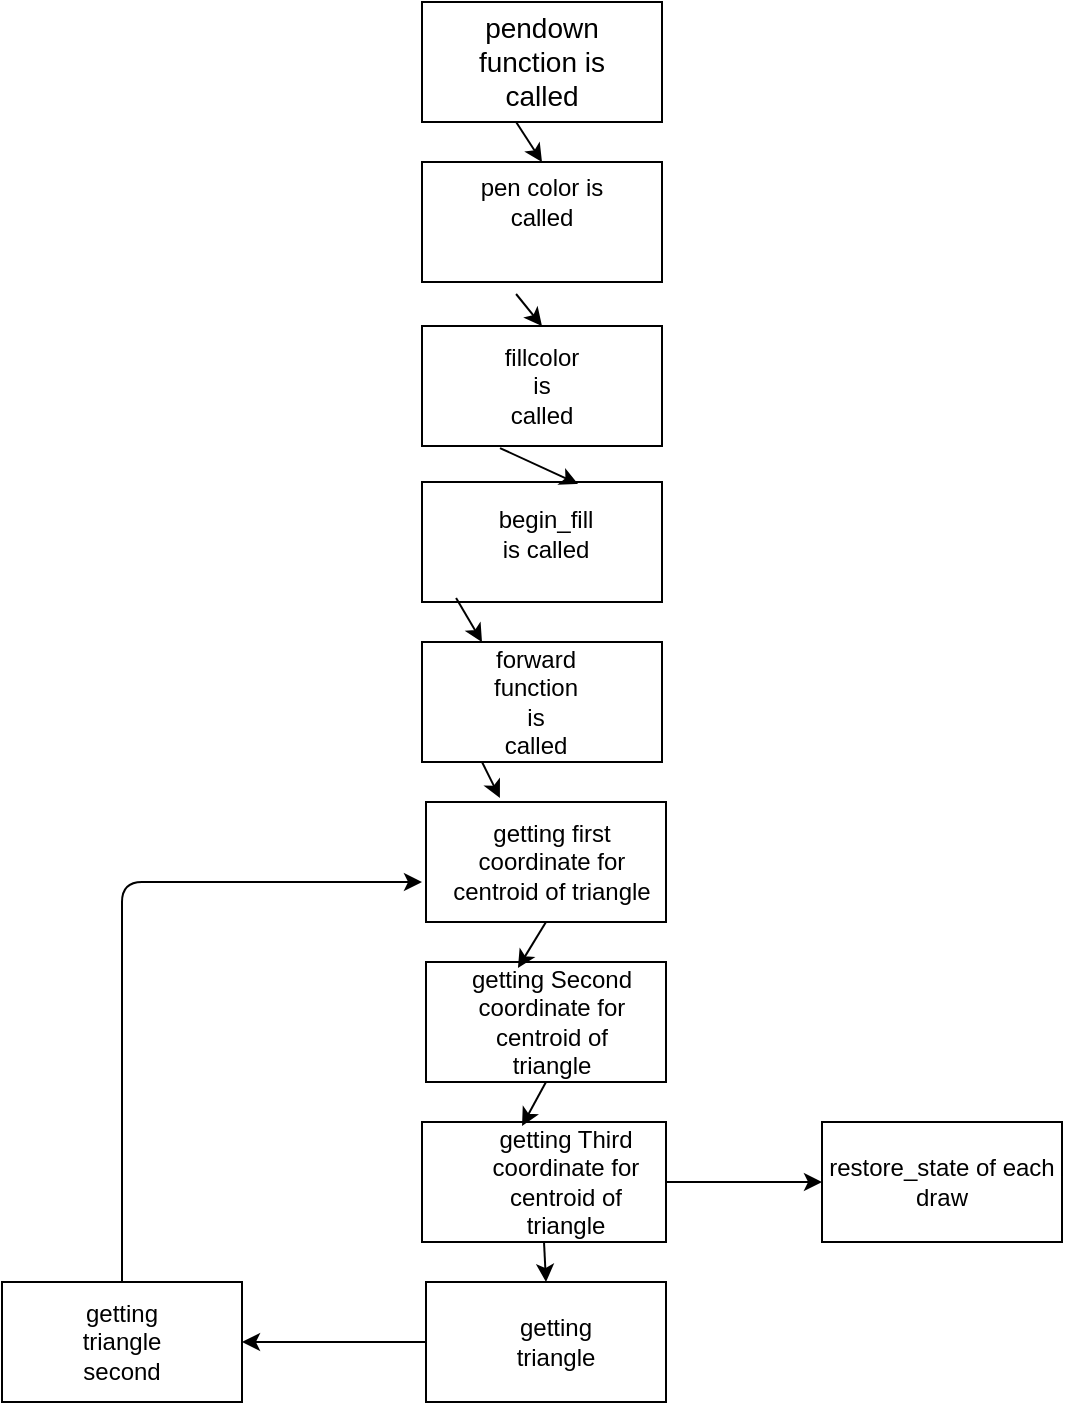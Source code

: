 <mxfile version="13.0.5" type="device"><diagram id="C5RBs43oDa-KdzZeNtuy" name="Page-1"><mxGraphModel dx="1422" dy="783" grid="1" gridSize="10" guides="1" tooltips="1" connect="1" arrows="1" fold="1" page="1" pageScale="1" pageWidth="827" pageHeight="1169" math="0" shadow="0"><root><mxCell id="WIyWlLk6GJQsqaUBKTNV-0"/><mxCell id="WIyWlLk6GJQsqaUBKTNV-1" parent="WIyWlLk6GJQsqaUBKTNV-0"/><mxCell id="Dq6LBKCDJbPlcj21L5Tf-16" value="" style="rounded=0;whiteSpace=wrap;html=1;" vertex="1" parent="WIyWlLk6GJQsqaUBKTNV-1"><mxGeometry x="360" width="120" height="60" as="geometry"/></mxCell><mxCell id="Dq6LBKCDJbPlcj21L5Tf-17" value="" style="rounded=0;whiteSpace=wrap;html=1;" vertex="1" parent="WIyWlLk6GJQsqaUBKTNV-1"><mxGeometry x="360" y="80" width="120" height="60" as="geometry"/></mxCell><mxCell id="Dq6LBKCDJbPlcj21L5Tf-18" value="" style="rounded=0;whiteSpace=wrap;html=1;" vertex="1" parent="WIyWlLk6GJQsqaUBKTNV-1"><mxGeometry x="360" y="162" width="120" height="60" as="geometry"/></mxCell><mxCell id="Dq6LBKCDJbPlcj21L5Tf-21" value="" style="rounded=0;whiteSpace=wrap;html=1;" vertex="1" parent="WIyWlLk6GJQsqaUBKTNV-1"><mxGeometry x="360" y="320" width="120" height="60" as="geometry"/></mxCell><mxCell id="Dq6LBKCDJbPlcj21L5Tf-22" value="" style="rounded=0;whiteSpace=wrap;html=1;" vertex="1" parent="WIyWlLk6GJQsqaUBKTNV-1"><mxGeometry x="360" y="240" width="120" height="60" as="geometry"/></mxCell><mxCell id="Dq6LBKCDJbPlcj21L5Tf-23" value="&lt;span style=&quot;font-size: 14px&quot;&gt;pendown function is called&lt;/span&gt;" style="text;html=1;strokeColor=none;fillColor=none;align=center;verticalAlign=middle;whiteSpace=wrap;rounded=0;" vertex="1" parent="WIyWlLk6GJQsqaUBKTNV-1"><mxGeometry x="370" y="20" width="100" height="20" as="geometry"/></mxCell><mxCell id="Dq6LBKCDJbPlcj21L5Tf-24" value="pen color is called" style="text;html=1;strokeColor=none;fillColor=none;align=center;verticalAlign=middle;whiteSpace=wrap;rounded=0;" vertex="1" parent="WIyWlLk6GJQsqaUBKTNV-1"><mxGeometry x="380" y="90" width="80" height="20" as="geometry"/></mxCell><mxCell id="Dq6LBKCDJbPlcj21L5Tf-25" value="fillcolor is called" style="text;html=1;strokeColor=none;fillColor=none;align=center;verticalAlign=middle;whiteSpace=wrap;rounded=0;" vertex="1" parent="WIyWlLk6GJQsqaUBKTNV-1"><mxGeometry x="400" y="182" width="40" height="20" as="geometry"/></mxCell><mxCell id="Dq6LBKCDJbPlcj21L5Tf-26" value="begin_fill is called" style="text;html=1;strokeColor=none;fillColor=none;align=center;verticalAlign=middle;whiteSpace=wrap;rounded=0;" vertex="1" parent="WIyWlLk6GJQsqaUBKTNV-1"><mxGeometry x="397" y="256" width="50" height="20" as="geometry"/></mxCell><mxCell id="Dq6LBKCDJbPlcj21L5Tf-27" value="forward function is called" style="text;html=1;strokeColor=none;fillColor=none;align=center;verticalAlign=middle;whiteSpace=wrap;rounded=0;" vertex="1" parent="WIyWlLk6GJQsqaUBKTNV-1"><mxGeometry x="397" y="340" width="40" height="20" as="geometry"/></mxCell><mxCell id="Dq6LBKCDJbPlcj21L5Tf-28" value="" style="rounded=0;whiteSpace=wrap;html=1;" vertex="1" parent="WIyWlLk6GJQsqaUBKTNV-1"><mxGeometry x="362" y="480" width="120" height="60" as="geometry"/></mxCell><mxCell id="Dq6LBKCDJbPlcj21L5Tf-29" value="" style="rounded=0;whiteSpace=wrap;html=1;" vertex="1" parent="WIyWlLk6GJQsqaUBKTNV-1"><mxGeometry x="362" y="400" width="120" height="60" as="geometry"/></mxCell><mxCell id="Dq6LBKCDJbPlcj21L5Tf-30" value="getting first coordinate for centroid of triangle" style="text;html=1;strokeColor=none;fillColor=none;align=center;verticalAlign=middle;whiteSpace=wrap;rounded=0;" vertex="1" parent="WIyWlLk6GJQsqaUBKTNV-1"><mxGeometry x="370" y="420" width="110" height="20" as="geometry"/></mxCell><mxCell id="Dq6LBKCDJbPlcj21L5Tf-32" value="&lt;span&gt;getting Second&lt;br&gt;coordinate for centroid of triangle&lt;/span&gt;" style="text;html=1;strokeColor=none;fillColor=none;align=center;verticalAlign=middle;whiteSpace=wrap;rounded=0;" vertex="1" parent="WIyWlLk6GJQsqaUBKTNV-1"><mxGeometry x="380" y="490" width="90" height="40" as="geometry"/></mxCell><mxCell id="Dq6LBKCDJbPlcj21L5Tf-34" value="" style="rounded=0;whiteSpace=wrap;html=1;" vertex="1" parent="WIyWlLk6GJQsqaUBKTNV-1"><mxGeometry x="360" y="560" width="122" height="60" as="geometry"/></mxCell><mxCell id="Dq6LBKCDJbPlcj21L5Tf-36" value="&lt;span&gt;getting Third&lt;br&gt;coordinate for centroid of triangle&lt;/span&gt;" style="text;html=1;strokeColor=none;fillColor=none;align=center;verticalAlign=middle;whiteSpace=wrap;rounded=0;" vertex="1" parent="WIyWlLk6GJQsqaUBKTNV-1"><mxGeometry x="394" y="580" width="76" height="20" as="geometry"/></mxCell><mxCell id="Dq6LBKCDJbPlcj21L5Tf-37" value="" style="rounded=0;whiteSpace=wrap;html=1;" vertex="1" parent="WIyWlLk6GJQsqaUBKTNV-1"><mxGeometry x="362" y="640" width="120" height="60" as="geometry"/></mxCell><mxCell id="Dq6LBKCDJbPlcj21L5Tf-38" value="" style="rounded=0;whiteSpace=wrap;html=1;" vertex="1" parent="WIyWlLk6GJQsqaUBKTNV-1"><mxGeometry x="150" y="640" width="120" height="60" as="geometry"/></mxCell><mxCell id="Dq6LBKCDJbPlcj21L5Tf-40" value="getting triangle" style="text;html=1;strokeColor=none;fillColor=none;align=center;verticalAlign=middle;whiteSpace=wrap;rounded=0;" vertex="1" parent="WIyWlLk6GJQsqaUBKTNV-1"><mxGeometry x="394" y="650" width="66" height="40" as="geometry"/></mxCell><mxCell id="Dq6LBKCDJbPlcj21L5Tf-41" value="getting triangle second" style="text;html=1;strokeColor=none;fillColor=none;align=center;verticalAlign=middle;whiteSpace=wrap;rounded=0;" vertex="1" parent="WIyWlLk6GJQsqaUBKTNV-1"><mxGeometry x="185" y="660" width="50" height="20" as="geometry"/></mxCell><mxCell id="Dq6LBKCDJbPlcj21L5Tf-45" value="" style="endArrow=classic;html=1;exitX=0.392;exitY=1.1;exitDx=0;exitDy=0;exitPerimeter=0;entryX=0.5;entryY=0;entryDx=0;entryDy=0;" edge="1" parent="WIyWlLk6GJQsqaUBKTNV-1" source="Dq6LBKCDJbPlcj21L5Tf-17" target="Dq6LBKCDJbPlcj21L5Tf-18"><mxGeometry width="50" height="50" relative="1" as="geometry"><mxPoint x="270" y="410" as="sourcePoint"/><mxPoint x="320" y="360" as="targetPoint"/></mxGeometry></mxCell><mxCell id="Dq6LBKCDJbPlcj21L5Tf-46" value="" style="endArrow=classic;html=1;exitX=0.392;exitY=1;exitDx=0;exitDy=0;exitPerimeter=0;" edge="1" parent="WIyWlLk6GJQsqaUBKTNV-1" source="Dq6LBKCDJbPlcj21L5Tf-16"><mxGeometry width="50" height="50" relative="1" as="geometry"><mxPoint x="270" y="410" as="sourcePoint"/><mxPoint x="420" y="80" as="targetPoint"/></mxGeometry></mxCell><mxCell id="Dq6LBKCDJbPlcj21L5Tf-47" value="" style="endArrow=classic;html=1;exitX=0.325;exitY=1.017;exitDx=0;exitDy=0;exitPerimeter=0;entryX=0.65;entryY=0.017;entryDx=0;entryDy=0;entryPerimeter=0;" edge="1" parent="WIyWlLk6GJQsqaUBKTNV-1" source="Dq6LBKCDJbPlcj21L5Tf-18" target="Dq6LBKCDJbPlcj21L5Tf-22"><mxGeometry width="50" height="50" relative="1" as="geometry"><mxPoint x="270" y="410" as="sourcePoint"/><mxPoint x="320" y="360" as="targetPoint"/></mxGeometry></mxCell><mxCell id="Dq6LBKCDJbPlcj21L5Tf-49" value="" style="endArrow=classic;html=1;exitX=0.142;exitY=0.967;exitDx=0;exitDy=0;exitPerimeter=0;entryX=0.25;entryY=0;entryDx=0;entryDy=0;" edge="1" parent="WIyWlLk6GJQsqaUBKTNV-1" source="Dq6LBKCDJbPlcj21L5Tf-22" target="Dq6LBKCDJbPlcj21L5Tf-21"><mxGeometry width="50" height="50" relative="1" as="geometry"><mxPoint x="270" y="410" as="sourcePoint"/><mxPoint x="320" y="360" as="targetPoint"/></mxGeometry></mxCell><mxCell id="Dq6LBKCDJbPlcj21L5Tf-51" value="" style="endArrow=classic;html=1;exitX=0.25;exitY=1;exitDx=0;exitDy=0;entryX=0.308;entryY=-0.033;entryDx=0;entryDy=0;entryPerimeter=0;" edge="1" parent="WIyWlLk6GJQsqaUBKTNV-1" source="Dq6LBKCDJbPlcj21L5Tf-21" target="Dq6LBKCDJbPlcj21L5Tf-29"><mxGeometry width="50" height="50" relative="1" as="geometry"><mxPoint x="270" y="410" as="sourcePoint"/><mxPoint x="320" y="360" as="targetPoint"/></mxGeometry></mxCell><mxCell id="Dq6LBKCDJbPlcj21L5Tf-52" value="" style="endArrow=classic;html=1;exitX=0.5;exitY=1;exitDx=0;exitDy=0;entryX=0.5;entryY=0;entryDx=0;entryDy=0;" edge="1" parent="WIyWlLk6GJQsqaUBKTNV-1" source="Dq6LBKCDJbPlcj21L5Tf-34" target="Dq6LBKCDJbPlcj21L5Tf-37"><mxGeometry width="50" height="50" relative="1" as="geometry"><mxPoint x="270" y="410" as="sourcePoint"/><mxPoint x="320" y="360" as="targetPoint"/></mxGeometry></mxCell><mxCell id="Dq6LBKCDJbPlcj21L5Tf-53" value="" style="endArrow=classic;html=1;exitX=0.5;exitY=1;exitDx=0;exitDy=0;entryX=0.383;entryY=0.05;entryDx=0;entryDy=0;entryPerimeter=0;" edge="1" parent="WIyWlLk6GJQsqaUBKTNV-1" source="Dq6LBKCDJbPlcj21L5Tf-29" target="Dq6LBKCDJbPlcj21L5Tf-28"><mxGeometry width="50" height="50" relative="1" as="geometry"><mxPoint x="270" y="410" as="sourcePoint"/><mxPoint x="320" y="360" as="targetPoint"/></mxGeometry></mxCell><mxCell id="Dq6LBKCDJbPlcj21L5Tf-54" value="" style="endArrow=classic;html=1;exitX=0.5;exitY=1;exitDx=0;exitDy=0;entryX=0.41;entryY=0.033;entryDx=0;entryDy=0;entryPerimeter=0;" edge="1" parent="WIyWlLk6GJQsqaUBKTNV-1" source="Dq6LBKCDJbPlcj21L5Tf-28" target="Dq6LBKCDJbPlcj21L5Tf-34"><mxGeometry width="50" height="50" relative="1" as="geometry"><mxPoint x="270" y="410" as="sourcePoint"/><mxPoint x="320" y="360" as="targetPoint"/></mxGeometry></mxCell><mxCell id="Dq6LBKCDJbPlcj21L5Tf-60" value="" style="endArrow=classic;html=1;exitX=0;exitY=0.5;exitDx=0;exitDy=0;" edge="1" parent="WIyWlLk6GJQsqaUBKTNV-1" source="Dq6LBKCDJbPlcj21L5Tf-37"><mxGeometry width="50" height="50" relative="1" as="geometry"><mxPoint x="270" y="410" as="sourcePoint"/><mxPoint x="270" y="670" as="targetPoint"/></mxGeometry></mxCell><mxCell id="Dq6LBKCDJbPlcj21L5Tf-61" value="" style="endArrow=classic;html=1;" edge="1" parent="WIyWlLk6GJQsqaUBKTNV-1" source="Dq6LBKCDJbPlcj21L5Tf-38"><mxGeometry width="50" height="50" relative="1" as="geometry"><mxPoint x="230" y="600" as="sourcePoint"/><mxPoint x="360" y="440" as="targetPoint"/><Array as="points"><mxPoint x="210" y="440"/></Array></mxGeometry></mxCell><mxCell id="Dq6LBKCDJbPlcj21L5Tf-63" value="" style="endArrow=classic;html=1;exitX=1;exitY=0.5;exitDx=0;exitDy=0;" edge="1" parent="WIyWlLk6GJQsqaUBKTNV-1" source="Dq6LBKCDJbPlcj21L5Tf-34" target="Dq6LBKCDJbPlcj21L5Tf-64"><mxGeometry width="50" height="50" relative="1" as="geometry"><mxPoint x="270" y="470" as="sourcePoint"/><mxPoint x="550" y="590" as="targetPoint"/></mxGeometry></mxCell><mxCell id="Dq6LBKCDJbPlcj21L5Tf-64" value="" style="rounded=0;whiteSpace=wrap;html=1;" vertex="1" parent="WIyWlLk6GJQsqaUBKTNV-1"><mxGeometry x="560" y="560" width="120" height="60" as="geometry"/></mxCell><mxCell id="Dq6LBKCDJbPlcj21L5Tf-65" value="restore_state of each draw" style="text;html=1;strokeColor=none;fillColor=none;align=center;verticalAlign=middle;whiteSpace=wrap;rounded=0;" vertex="1" parent="WIyWlLk6GJQsqaUBKTNV-1"><mxGeometry x="560" y="560" width="120" height="60" as="geometry"/></mxCell></root></mxGraphModel></diagram></mxfile>